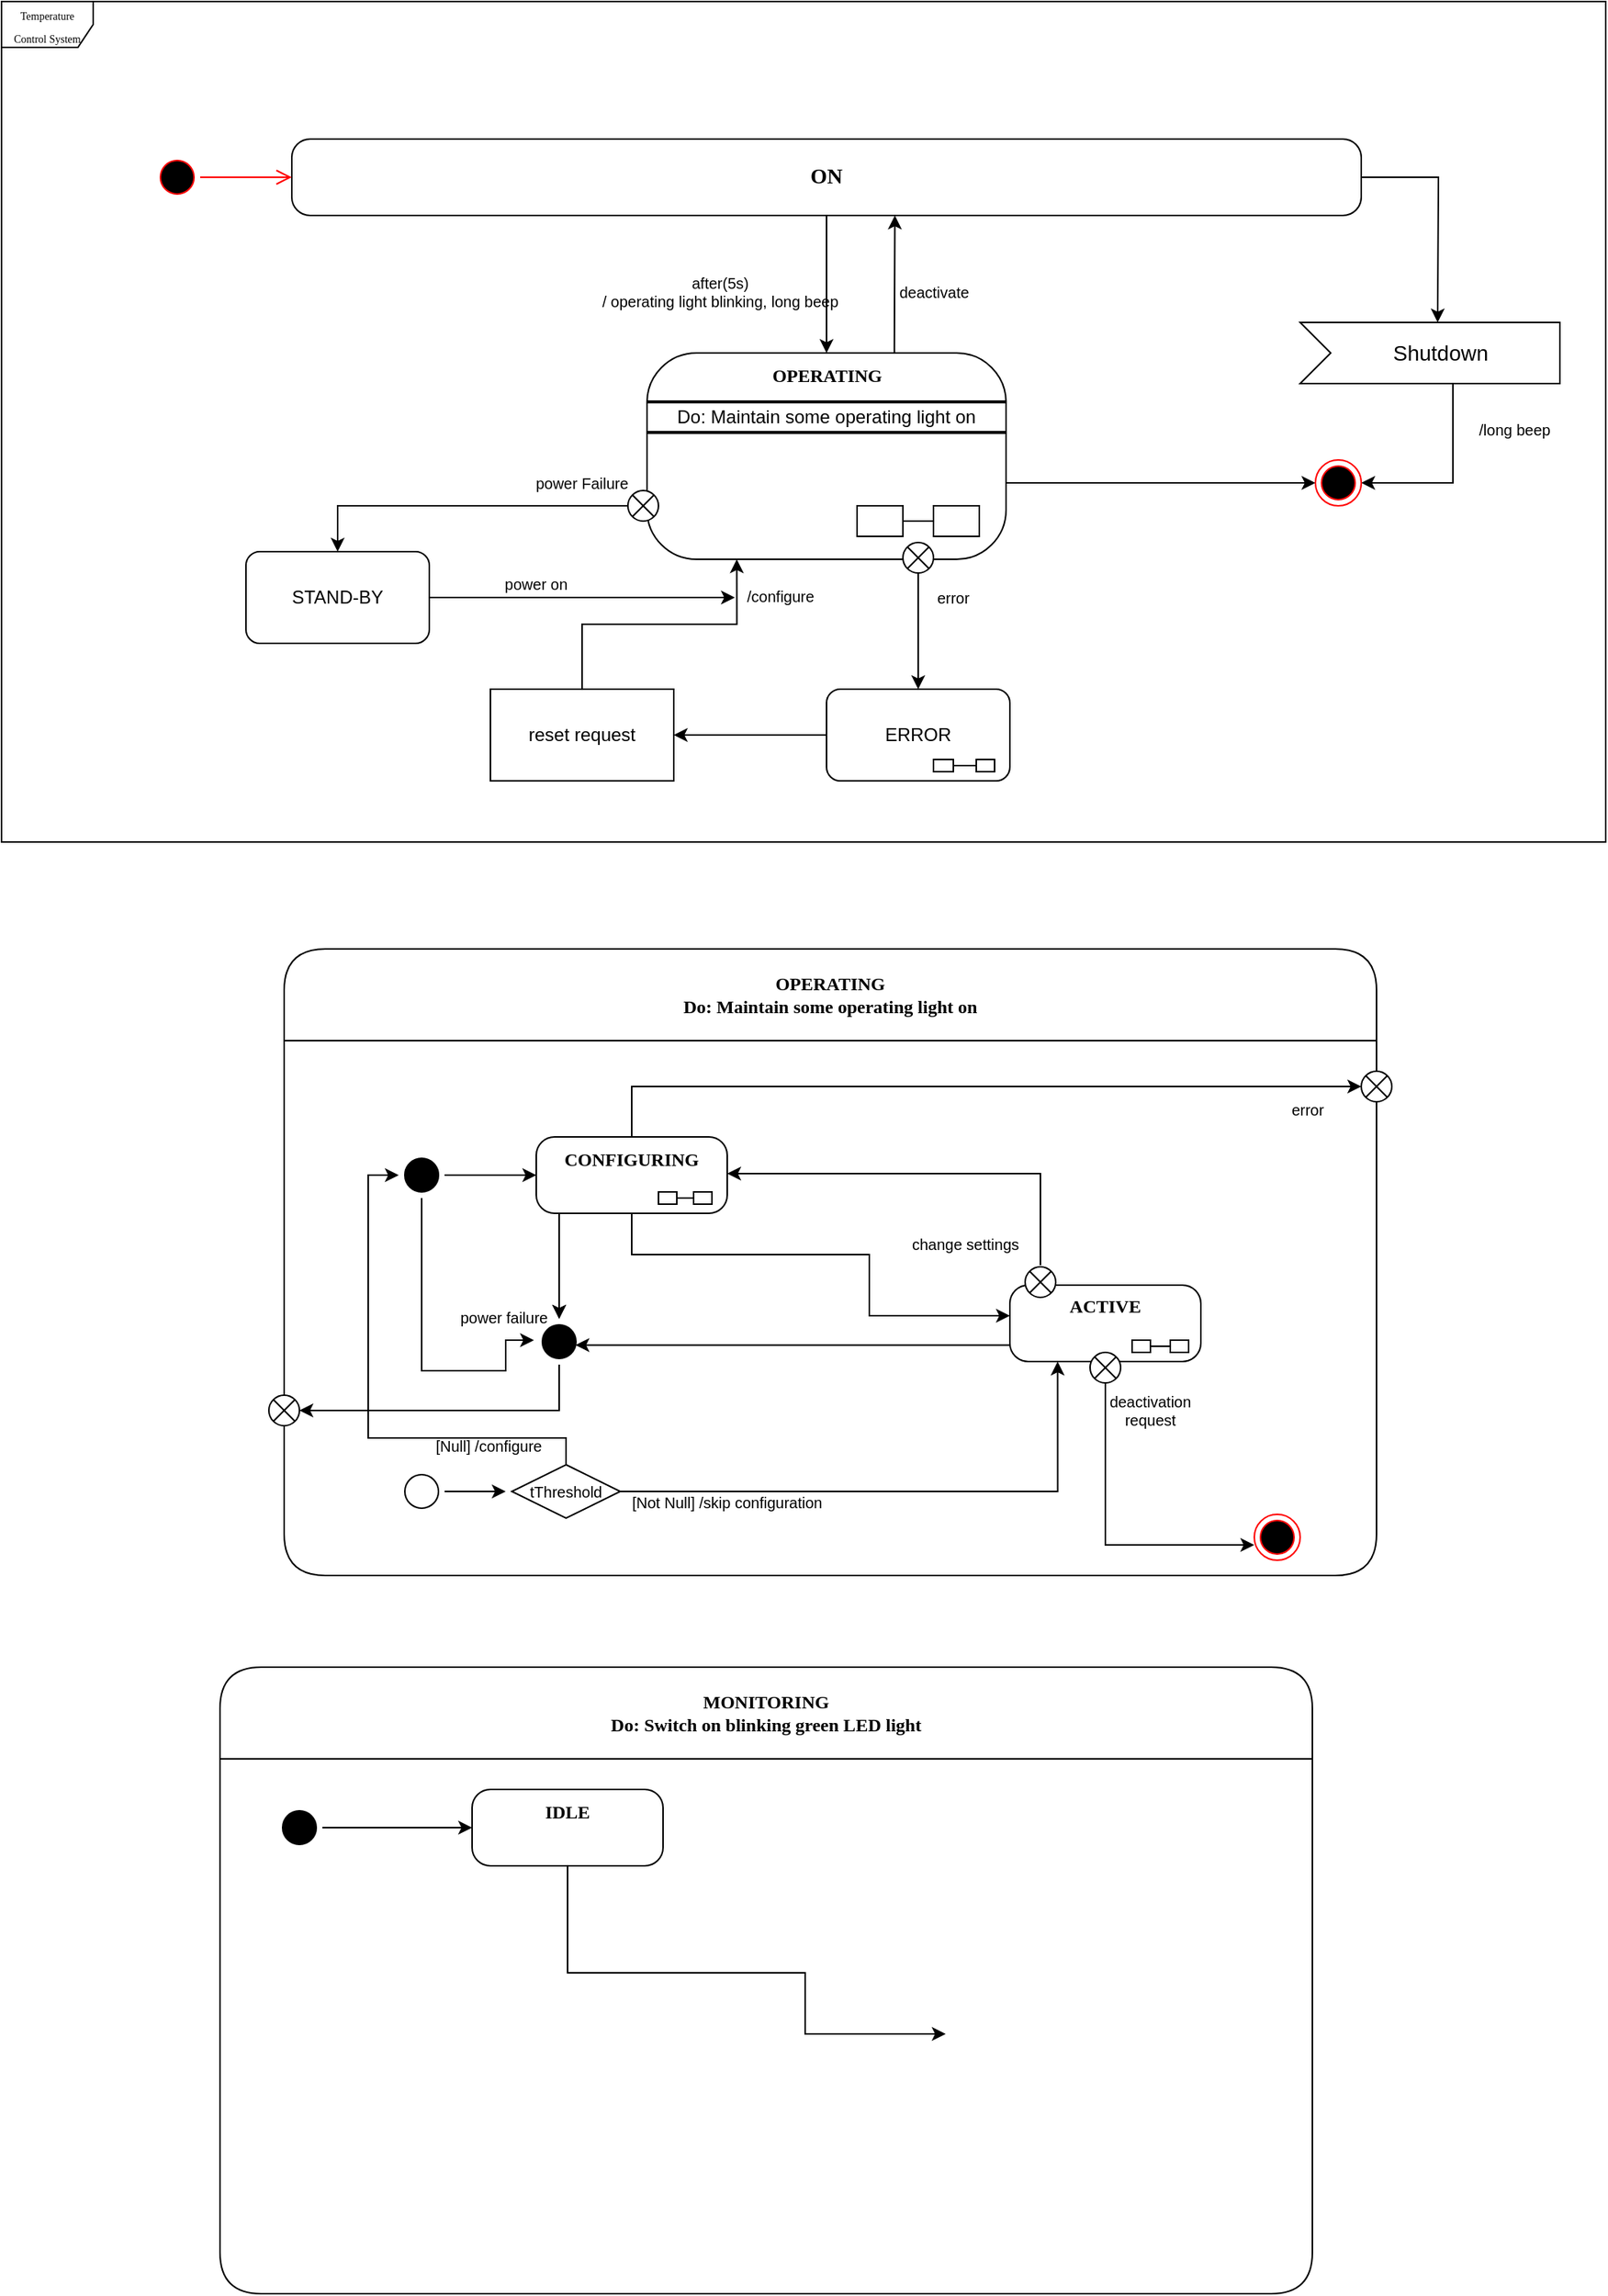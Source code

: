 <mxfile version="22.1.5" type="github">
  <diagram name="Page-1" id="58cdce13-f638-feb5-8d6f-7d28b1aa9fa0">
    <mxGraphModel dx="2074" dy="1150" grid="1" gridSize="10" guides="1" tooltips="1" connect="1" arrows="1" fold="1" page="1" pageScale="1" pageWidth="1100" pageHeight="850" background="none" math="0" shadow="0">
      <root>
        <mxCell id="0" />
        <mxCell id="1" parent="0" />
        <mxCell id="2a3bc250acf0617d-7" value="OPERATING&lt;br&gt;Do: Maintain some operating light on" style="swimlane;whiteSpace=wrap;html=1;rounded=1;shadow=0;comic=0;labelBackgroundColor=none;strokeWidth=1;fontFamily=Verdana;fontSize=12;align=center;startSize=60;movable=1;resizable=1;rotatable=1;deletable=1;editable=1;locked=0;connectable=1;" parent="1" vertex="1">
          <mxGeometry x="235" y="650" width="715" height="410" as="geometry" />
        </mxCell>
        <mxCell id="24f968d109e7d6b4-3" value="" style="ellipse;html=1;shape=endState;fillColor=#000000;strokeColor=#ff0000;rounded=1;shadow=0;comic=0;labelBackgroundColor=none;fontFamily=Verdana;fontSize=12;fontColor=#000000;align=center;" parent="2a3bc250acf0617d-7" vertex="1">
          <mxGeometry x="635" y="370" width="30" height="30" as="geometry" />
        </mxCell>
        <mxCell id="eEUmyQ6LWfkimTGJbPlA-133" style="edgeStyle=orthogonalEdgeStyle;rounded=0;orthogonalLoop=1;jettySize=auto;html=1;" parent="2a3bc250acf0617d-7" source="2a3bc250acf0617d-3" target="eEUmyQ6LWfkimTGJbPlA-125" edge="1">
          <mxGeometry relative="1" as="geometry" />
        </mxCell>
        <mxCell id="eEUmyQ6LWfkimTGJbPlA-137" style="edgeStyle=orthogonalEdgeStyle;rounded=0;orthogonalLoop=1;jettySize=auto;html=1;entryX=0.75;entryY=1;entryDx=0;entryDy=0;" parent="2a3bc250acf0617d-7" source="2a3bc250acf0617d-3" target="eEUmyQ6LWfkimTGJbPlA-121" edge="1">
          <mxGeometry relative="1" as="geometry">
            <Array as="points">
              <mxPoint x="90" y="276" />
              <mxPoint x="145" y="276" />
              <mxPoint x="145" y="256" />
            </Array>
          </mxGeometry>
        </mxCell>
        <mxCell id="2a3bc250acf0617d-3" value="" style="ellipse;html=1;shape=startState;fillColor=#000000;strokeColor=#000000;rounded=1;shadow=0;comic=0;labelBackgroundColor=none;fontFamily=Verdana;fontSize=12;fontColor=#000000;align=center;direction=south;" parent="2a3bc250acf0617d-7" vertex="1">
          <mxGeometry x="75" y="133" width="30" height="30" as="geometry" />
        </mxCell>
        <mxCell id="eEUmyQ6LWfkimTGJbPlA-141" style="edgeStyle=orthogonalEdgeStyle;rounded=0;orthogonalLoop=1;jettySize=auto;html=1;" parent="2a3bc250acf0617d-7" source="eEUmyQ6LWfkimTGJbPlA-82" edge="1">
          <mxGeometry relative="1" as="geometry">
            <mxPoint x="145" y="355" as="targetPoint" />
          </mxGeometry>
        </mxCell>
        <mxCell id="eEUmyQ6LWfkimTGJbPlA-82" value="" style="ellipse;html=1;shape=startState;fillColor=none;strokeColor=#000000;rounded=1;shadow=0;comic=0;labelBackgroundColor=none;fontFamily=Verdana;fontSize=12;fontColor=#000000;align=center;direction=south;" parent="2a3bc250acf0617d-7" vertex="1">
          <mxGeometry x="75" y="340" width="30" height="30" as="geometry" />
        </mxCell>
        <mxCell id="eEUmyQ6LWfkimTGJbPlA-132" style="edgeStyle=orthogonalEdgeStyle;rounded=0;orthogonalLoop=1;jettySize=auto;html=1;" parent="2a3bc250acf0617d-7" source="eEUmyQ6LWfkimTGJbPlA-83" target="eEUmyQ6LWfkimTGJbPlA-125" edge="1">
          <mxGeometry relative="1" as="geometry">
            <Array as="points">
              <mxPoint x="180" y="180" />
              <mxPoint x="180" y="180" />
            </Array>
          </mxGeometry>
        </mxCell>
        <mxCell id="eEUmyQ6LWfkimTGJbPlA-83" value="&lt;span style=&quot;font-size: 14px;&quot;&gt;&lt;b style=&quot;font-size: 12px;&quot;&gt;CONFIGURING&lt;/b&gt;&lt;/span&gt;" style="rounded=1;whiteSpace=wrap;html=1;arcSize=24;shadow=0;comic=0;labelBackgroundColor=none;fontFamily=Verdana;fontSize=12;align=center;verticalAlign=top;horizontal=1;points=[[0,0,0,0,0],[0,0.25,0,0,0],[0,0.5,0,0,0],[0,0.75,0,0,0],[0,1,0,0,0],[0.25,0,0,0,0],[0.25,1,0,0,0],[0.5,0,0,0,0],[0.5,1,0,0,0],[0.75,0,0,0,0],[0.75,1,0,0,0],[1,0,0,0,0],[1,0.25,0,0,0],[1,0.5,0,0,0],[1,0.75,0,0,0],[1,1,0,0,0]];" parent="2a3bc250acf0617d-7" vertex="1">
          <mxGeometry x="165" y="123" width="125" height="50" as="geometry" />
        </mxCell>
        <mxCell id="eEUmyQ6LWfkimTGJbPlA-86" style="edgeStyle=orthogonalEdgeStyle;rounded=0;orthogonalLoop=1;jettySize=auto;html=1;endArrow=none;endFill=0;" parent="2a3bc250acf0617d-7" source="eEUmyQ6LWfkimTGJbPlA-84" target="eEUmyQ6LWfkimTGJbPlA-85" edge="1">
          <mxGeometry relative="1" as="geometry" />
        </mxCell>
        <mxCell id="eEUmyQ6LWfkimTGJbPlA-84" value="" style="rounded=0;whiteSpace=wrap;html=1;" parent="2a3bc250acf0617d-7" vertex="1">
          <mxGeometry x="245" y="159" width="12" height="8" as="geometry" />
        </mxCell>
        <mxCell id="eEUmyQ6LWfkimTGJbPlA-85" value="" style="rounded=0;whiteSpace=wrap;html=1;" parent="2a3bc250acf0617d-7" vertex="1">
          <mxGeometry x="268" y="159" width="12" height="8" as="geometry" />
        </mxCell>
        <mxCell id="eEUmyQ6LWfkimTGJbPlA-92" value="error" style="text;html=1;strokeColor=none;fillColor=none;align=center;verticalAlign=middle;whiteSpace=wrap;rounded=0;fontSize=10;" parent="2a3bc250acf0617d-7" vertex="1">
          <mxGeometry x="635" y="90" width="70" height="30" as="geometry" />
        </mxCell>
        <mxCell id="eEUmyQ6LWfkimTGJbPlA-93" style="edgeStyle=orthogonalEdgeStyle;rounded=0;orthogonalLoop=1;jettySize=auto;html=1;entryX=0;entryY=0.5;entryDx=0;entryDy=0;entryPerimeter=0;" parent="2a3bc250acf0617d-7" source="2a3bc250acf0617d-3" target="eEUmyQ6LWfkimTGJbPlA-83" edge="1">
          <mxGeometry relative="1" as="geometry" />
        </mxCell>
        <mxCell id="eEUmyQ6LWfkimTGJbPlA-97" value="&lt;b&gt;ACTIVE&lt;/b&gt;" style="rounded=1;whiteSpace=wrap;html=1;arcSize=24;shadow=0;comic=0;labelBackgroundColor=none;fontFamily=Verdana;fontSize=12;align=center;verticalAlign=top;horizontal=1;points=[[0,0,0,0,0],[0,0.25,0,0,0],[0,0.5,0,0,0],[0,0.75,0,0,0],[0,1,0,0,0],[0.25,0,0,0,0],[0.25,1,0,0,0],[0.5,0,0,0,0],[0.5,1,0,0,0],[0.75,0,0,0,0],[0.75,1,0,0,0],[1,0,0,0,0],[1,0.25,0,0,0],[1,0.5,0,0,0],[1,0.75,0,0,0],[1,1,0,0,0]];" parent="2a3bc250acf0617d-7" vertex="1">
          <mxGeometry x="475" y="220" width="125" height="50" as="geometry" />
        </mxCell>
        <mxCell id="eEUmyQ6LWfkimTGJbPlA-102" style="edgeStyle=orthogonalEdgeStyle;rounded=0;orthogonalLoop=1;jettySize=auto;html=1;entryX=0;entryY=0.5;entryDx=0;entryDy=0;endArrow=none;endFill=0;" parent="2a3bc250acf0617d-7" source="eEUmyQ6LWfkimTGJbPlA-99" target="eEUmyQ6LWfkimTGJbPlA-100" edge="1">
          <mxGeometry relative="1" as="geometry" />
        </mxCell>
        <mxCell id="eEUmyQ6LWfkimTGJbPlA-99" value="" style="rounded=0;whiteSpace=wrap;html=1;" parent="2a3bc250acf0617d-7" vertex="1">
          <mxGeometry x="555" y="256" width="12" height="8" as="geometry" />
        </mxCell>
        <mxCell id="eEUmyQ6LWfkimTGJbPlA-100" value="" style="rounded=0;whiteSpace=wrap;html=1;" parent="2a3bc250acf0617d-7" vertex="1">
          <mxGeometry x="580" y="256" width="12" height="8" as="geometry" />
        </mxCell>
        <mxCell id="eEUmyQ6LWfkimTGJbPlA-107" value="" style="shape=sumEllipse;perimeter=ellipsePerimeter;html=1;backgroundOutline=1;" parent="2a3bc250acf0617d-7" vertex="1">
          <mxGeometry x="485" y="208" width="20" height="20" as="geometry" />
        </mxCell>
        <mxCell id="eEUmyQ6LWfkimTGJbPlA-111" style="edgeStyle=orthogonalEdgeStyle;rounded=0;orthogonalLoop=1;jettySize=auto;html=1;entryX=1;entryY=0.5;entryDx=0;entryDy=0;entryPerimeter=0;" parent="2a3bc250acf0617d-7" edge="1">
          <mxGeometry relative="1" as="geometry">
            <mxPoint x="495" y="207" as="sourcePoint" />
            <mxPoint x="290" y="147" as="targetPoint" />
            <Array as="points">
              <mxPoint x="495" y="147" />
            </Array>
          </mxGeometry>
        </mxCell>
        <mxCell id="eEUmyQ6LWfkimTGJbPlA-112" value="change settings" style="text;html=1;strokeColor=none;fillColor=none;align=center;verticalAlign=middle;whiteSpace=wrap;rounded=0;fontSize=10;" parent="2a3bc250acf0617d-7" vertex="1">
          <mxGeometry x="407" y="178" width="78" height="30" as="geometry" />
        </mxCell>
        <mxCell id="eEUmyQ6LWfkimTGJbPlA-113" value="" style="shape=sumEllipse;perimeter=ellipsePerimeter;html=1;backgroundOutline=1;" parent="2a3bc250acf0617d-7" vertex="1">
          <mxGeometry x="527.5" y="264" width="20" height="20" as="geometry" />
        </mxCell>
        <mxCell id="eEUmyQ6LWfkimTGJbPlA-116" style="edgeStyle=orthogonalEdgeStyle;rounded=0;orthogonalLoop=1;jettySize=auto;html=1;entryX=-0.001;entryY=0.667;entryDx=0;entryDy=0;entryPerimeter=0;" parent="2a3bc250acf0617d-7" source="eEUmyQ6LWfkimTGJbPlA-113" target="24f968d109e7d6b4-3" edge="1">
          <mxGeometry relative="1" as="geometry">
            <Array as="points">
              <mxPoint x="537" y="390" />
            </Array>
          </mxGeometry>
        </mxCell>
        <mxCell id="eEUmyQ6LWfkimTGJbPlA-117" value="deactivation request" style="text;html=1;strokeColor=none;fillColor=none;align=center;verticalAlign=middle;whiteSpace=wrap;rounded=0;fontSize=10;" parent="2a3bc250acf0617d-7" vertex="1">
          <mxGeometry x="528" y="287" width="78" height="30" as="geometry" />
        </mxCell>
        <mxCell id="eEUmyQ6LWfkimTGJbPlA-87" value="" style="shape=sumEllipse;perimeter=ellipsePerimeter;html=1;backgroundOutline=1;" parent="2a3bc250acf0617d-7" vertex="1">
          <mxGeometry x="705" y="80" width="20" height="20" as="geometry" />
        </mxCell>
        <mxCell id="eEUmyQ6LWfkimTGJbPlA-105" style="edgeStyle=orthogonalEdgeStyle;rounded=0;orthogonalLoop=1;jettySize=auto;html=1;entryX=0;entryY=0.5;entryDx=0;entryDy=0;" parent="2a3bc250acf0617d-7" source="eEUmyQ6LWfkimTGJbPlA-83" target="eEUmyQ6LWfkimTGJbPlA-87" edge="1">
          <mxGeometry relative="1" as="geometry">
            <Array as="points">
              <mxPoint x="228" y="90" />
            </Array>
          </mxGeometry>
        </mxCell>
        <mxCell id="eEUmyQ6LWfkimTGJbPlA-121" value="power failure" style="text;html=1;strokeColor=none;fillColor=none;align=center;verticalAlign=middle;whiteSpace=wrap;rounded=0;fontSize=10;" parent="2a3bc250acf0617d-7" vertex="1">
          <mxGeometry x="105" y="226" width="78" height="30" as="geometry" />
        </mxCell>
        <mxCell id="eEUmyQ6LWfkimTGJbPlA-125" value="" style="ellipse;html=1;shape=startState;fillColor=#000000;strokeColor=#000000;rounded=1;shadow=0;comic=0;labelBackgroundColor=none;fontFamily=Verdana;fontSize=12;fontColor=#000000;align=center;direction=south;" parent="2a3bc250acf0617d-7" vertex="1">
          <mxGeometry x="165" y="242" width="30" height="30" as="geometry" />
        </mxCell>
        <mxCell id="eEUmyQ6LWfkimTGJbPlA-130" style="edgeStyle=orthogonalEdgeStyle;rounded=0;orthogonalLoop=1;jettySize=auto;html=1;entryX=0;entryY=0.4;entryDx=0;entryDy=0;entryPerimeter=0;" parent="2a3bc250acf0617d-7" source="eEUmyQ6LWfkimTGJbPlA-83" target="eEUmyQ6LWfkimTGJbPlA-97" edge="1">
          <mxGeometry relative="1" as="geometry">
            <Array as="points">
              <mxPoint x="228" y="200" />
              <mxPoint x="383" y="200" />
              <mxPoint x="383" y="240" />
            </Array>
          </mxGeometry>
        </mxCell>
        <mxCell id="eEUmyQ6LWfkimTGJbPlA-131" style="edgeStyle=orthogonalEdgeStyle;rounded=0;orthogonalLoop=1;jettySize=auto;html=1;entryX=0.574;entryY=0.144;entryDx=0;entryDy=0;entryPerimeter=0;" parent="2a3bc250acf0617d-7" source="eEUmyQ6LWfkimTGJbPlA-97" target="eEUmyQ6LWfkimTGJbPlA-125" edge="1">
          <mxGeometry relative="1" as="geometry">
            <Array as="points">
              <mxPoint x="221" y="260" />
            </Array>
          </mxGeometry>
        </mxCell>
        <mxCell id="eEUmyQ6LWfkimTGJbPlA-142" style="edgeStyle=orthogonalEdgeStyle;rounded=0;orthogonalLoop=1;jettySize=auto;html=1;entryX=0.5;entryY=1;entryDx=0;entryDy=0;" parent="2a3bc250acf0617d-7" source="eEUmyQ6LWfkimTGJbPlA-139" target="2a3bc250acf0617d-3" edge="1">
          <mxGeometry relative="1" as="geometry">
            <Array as="points">
              <mxPoint x="185" y="320" />
              <mxPoint x="55" y="320" />
              <mxPoint x="55" y="148" />
            </Array>
          </mxGeometry>
        </mxCell>
        <mxCell id="eEUmyQ6LWfkimTGJbPlA-139" value="tThreshold" style="rhombus;whiteSpace=wrap;html=1;fontSize=10;" parent="2a3bc250acf0617d-7" vertex="1">
          <mxGeometry x="149" y="337.5" width="71" height="35" as="geometry" />
        </mxCell>
        <mxCell id="eEUmyQ6LWfkimTGJbPlA-143" value="[Null] /configure" style="text;html=1;strokeColor=none;fillColor=none;align=center;verticalAlign=middle;whiteSpace=wrap;rounded=0;fontSize=10;" parent="2a3bc250acf0617d-7" vertex="1">
          <mxGeometry x="95" y="310" width="78" height="30" as="geometry" />
        </mxCell>
        <mxCell id="eEUmyQ6LWfkimTGJbPlA-144" value="[Not Null] /skip configuration" style="text;html=1;strokeColor=none;fillColor=none;align=center;verticalAlign=middle;whiteSpace=wrap;rounded=0;fontSize=10;" parent="2a3bc250acf0617d-7" vertex="1">
          <mxGeometry x="220" y="347" width="140" height="30" as="geometry" />
        </mxCell>
        <mxCell id="eEUmyQ6LWfkimTGJbPlA-145" style="edgeStyle=orthogonalEdgeStyle;rounded=0;orthogonalLoop=1;jettySize=auto;html=1;entryX=0.25;entryY=1;entryDx=0;entryDy=0;entryPerimeter=0;" parent="2a3bc250acf0617d-7" source="eEUmyQ6LWfkimTGJbPlA-139" target="eEUmyQ6LWfkimTGJbPlA-97" edge="1">
          <mxGeometry relative="1" as="geometry" />
        </mxCell>
        <mxCell id="2a3bc250acf0617d-8" value="&lt;font style=&quot;font-size: 7px;&quot;&gt;Temperature Control System&lt;/font&gt;" style="shape=umlFrame;whiteSpace=wrap;html=1;rounded=1;shadow=0;comic=0;labelBackgroundColor=none;strokeWidth=1;fontFamily=Verdana;fontSize=12;align=center;movable=0;resizable=0;rotatable=0;deletable=0;editable=0;locked=1;connectable=0;" parent="1" vertex="1">
          <mxGeometry x="50" y="30" width="1050" height="550" as="geometry" />
        </mxCell>
        <mxCell id="382b91b5511bd0f7-1" value="" style="ellipse;html=1;shape=startState;fillColor=#000000;strokeColor=#ff0000;rounded=1;shadow=0;comic=0;labelBackgroundColor=none;fontFamily=Verdana;fontSize=12;fontColor=#000000;align=center;direction=south;" parent="1" vertex="1">
          <mxGeometry x="150" y="130" width="30" height="30" as="geometry" />
        </mxCell>
        <mxCell id="VR2rc1K4qVtfYDRYd_YB-3" style="edgeStyle=orthogonalEdgeStyle;rounded=0;orthogonalLoop=1;jettySize=auto;html=1;" parent="1" source="382b91b5511bd0f7-6" target="VR2rc1K4qVtfYDRYd_YB-1" edge="1">
          <mxGeometry relative="1" as="geometry" />
        </mxCell>
        <mxCell id="VR2rc1K4qVtfYDRYd_YB-30" style="edgeStyle=orthogonalEdgeStyle;rounded=0;orthogonalLoop=1;jettySize=auto;html=1;" parent="1" source="382b91b5511bd0f7-6" edge="1">
          <mxGeometry relative="1" as="geometry">
            <mxPoint x="990" y="240.0" as="targetPoint" />
          </mxGeometry>
        </mxCell>
        <mxCell id="382b91b5511bd0f7-6" value="&lt;font style=&quot;font-size: 14px;&quot;&gt;&lt;b&gt;ON&lt;/b&gt;&lt;/font&gt;" style="rounded=1;whiteSpace=wrap;html=1;arcSize=24;shadow=0;comic=0;labelBackgroundColor=none;fontFamily=Verdana;fontSize=12;align=center;" parent="1" vertex="1">
          <mxGeometry x="240" y="120" width="700" height="50" as="geometry" />
        </mxCell>
        <mxCell id="2a3bc250acf0617d-9" style="edgeStyle=orthogonalEdgeStyle;html=1;labelBackgroundColor=none;endArrow=open;endSize=8;strokeColor=#ff0000;fontFamily=Verdana;fontSize=12;align=left;" parent="1" source="382b91b5511bd0f7-1" target="382b91b5511bd0f7-6" edge="1">
          <mxGeometry relative="1" as="geometry" />
        </mxCell>
        <mxCell id="VR2rc1K4qVtfYDRYd_YB-27" style="edgeStyle=orthogonalEdgeStyle;rounded=0;orthogonalLoop=1;jettySize=auto;html=1;exitX=0.689;exitY=0.011;exitDx=0;exitDy=0;exitPerimeter=0;" parent="1" source="VR2rc1K4qVtfYDRYd_YB-1" edge="1">
          <mxGeometry relative="1" as="geometry">
            <mxPoint x="634.74" y="170.0" as="targetPoint" />
            <mxPoint x="637" y="256.49" as="sourcePoint" />
            <Array as="points">
              <mxPoint x="634" y="257" />
            </Array>
          </mxGeometry>
        </mxCell>
        <mxCell id="VR2rc1K4qVtfYDRYd_YB-32" style="edgeStyle=orthogonalEdgeStyle;rounded=0;orthogonalLoop=1;jettySize=auto;html=1;" parent="1" source="VR2rc1K4qVtfYDRYd_YB-1" target="VR2rc1K4qVtfYDRYd_YB-31" edge="1">
          <mxGeometry relative="1" as="geometry">
            <Array as="points">
              <mxPoint x="770" y="345" />
              <mxPoint x="770" y="345" />
            </Array>
          </mxGeometry>
        </mxCell>
        <mxCell id="VR2rc1K4qVtfYDRYd_YB-1" value="&lt;span style=&quot;font-size: 14px;&quot;&gt;&lt;b style=&quot;font-size: 12px;&quot;&gt;OPERATING&lt;/b&gt;&lt;/span&gt;" style="rounded=1;whiteSpace=wrap;html=1;arcSize=24;shadow=0;comic=0;labelBackgroundColor=none;fontFamily=Verdana;fontSize=12;align=center;verticalAlign=top;horizontal=1;points=[[0,0,0,0,0],[0,0.25,0,0,0],[0,0.5,0,0,0],[0,0.75,0,0,0],[0,1,0,0,0],[0.25,0,0,0,0],[0.25,1,0,0,0],[0.5,0,0,0,0],[0.5,1,0,0,0],[0.75,0,0,0,0],[0.75,1,0,0,0],[1,0,0,0,0],[1,0.25,0,0,0],[1,0.5,0,0,0],[1,0.75,0,0,0],[1,1,0,0,0]];" parent="1" vertex="1">
          <mxGeometry x="472.5" y="260" width="235" height="135" as="geometry" />
        </mxCell>
        <mxCell id="VR2rc1K4qVtfYDRYd_YB-6" style="edgeStyle=orthogonalEdgeStyle;rounded=0;orthogonalLoop=1;jettySize=auto;html=1;endArrow=none;endFill=0;" parent="1" source="VR2rc1K4qVtfYDRYd_YB-4" target="VR2rc1K4qVtfYDRYd_YB-5" edge="1">
          <mxGeometry relative="1" as="geometry" />
        </mxCell>
        <mxCell id="VR2rc1K4qVtfYDRYd_YB-4" value="" style="rounded=0;whiteSpace=wrap;html=1;" parent="1" vertex="1">
          <mxGeometry x="610" y="360" width="30" height="20" as="geometry" />
        </mxCell>
        <mxCell id="VR2rc1K4qVtfYDRYd_YB-5" value="" style="rounded=0;whiteSpace=wrap;html=1;" parent="1" vertex="1">
          <mxGeometry x="660" y="360" width="30" height="20" as="geometry" />
        </mxCell>
        <mxCell id="VR2rc1K4qVtfYDRYd_YB-23" value="after(5s)&lt;br style=&quot;font-size: 10px;&quot;&gt;/ operating light blinking, long beep" style="text;strokeColor=none;fillColor=none;html=1;fontSize=10;fontStyle=0;verticalAlign=middle;align=center;" parent="1" vertex="1">
          <mxGeometry x="470" y="200" width="100" height="40" as="geometry" />
        </mxCell>
        <mxCell id="VR2rc1K4qVtfYDRYd_YB-28" value="deactivate" style="text;strokeColor=none;fillColor=none;html=1;fontSize=10;fontStyle=0;verticalAlign=middle;align=center;" parent="1" vertex="1">
          <mxGeometry x="610" y="200" width="100" height="40" as="geometry" />
        </mxCell>
        <mxCell id="VR2rc1K4qVtfYDRYd_YB-29" value="Shutdown" style="html=1;shape=mxgraph.infographic.ribbonSimple;notch1=20;notch2=0;align=center;verticalAlign=middle;fontSize=14;fontStyle=0;fillColor=#FFFFFF;flipH=0;spacingRight=0;spacingLeft=14;whiteSpace=wrap;" parent="1" vertex="1">
          <mxGeometry x="900" y="240" width="170" height="40" as="geometry" />
        </mxCell>
        <mxCell id="VR2rc1K4qVtfYDRYd_YB-34" style="edgeStyle=orthogonalEdgeStyle;rounded=0;orthogonalLoop=1;jettySize=auto;html=1;" parent="1" target="VR2rc1K4qVtfYDRYd_YB-31" edge="1">
          <mxGeometry relative="1" as="geometry">
            <mxPoint x="1000" y="280" as="sourcePoint" />
            <Array as="points">
              <mxPoint x="1000" y="345" />
            </Array>
          </mxGeometry>
        </mxCell>
        <mxCell id="VR2rc1K4qVtfYDRYd_YB-31" value="" style="ellipse;html=1;shape=endState;fillColor=#000000;strokeColor=#ff0000;rounded=1;shadow=0;comic=0;labelBackgroundColor=none;fontFamily=Verdana;fontSize=12;fontColor=#000000;align=center;" parent="1" vertex="1">
          <mxGeometry x="910" y="330" width="30" height="30" as="geometry" />
        </mxCell>
        <mxCell id="VR2rc1K4qVtfYDRYd_YB-35" value="/long beep" style="text;strokeColor=none;fillColor=none;html=1;fontSize=10;fontStyle=0;verticalAlign=middle;align=center;" parent="1" vertex="1">
          <mxGeometry x="990" y="290" width="100" height="40" as="geometry" />
        </mxCell>
        <mxCell id="y5DKiDd3DmNpI3LNr2l2-5" style="edgeStyle=orthogonalEdgeStyle;rounded=0;orthogonalLoop=1;jettySize=auto;html=1;entryX=0.5;entryY=0;entryDx=0;entryDy=0;" parent="1" source="y5DKiDd3DmNpI3LNr2l2-1" target="y5DKiDd3DmNpI3LNr2l2-2" edge="1">
          <mxGeometry relative="1" as="geometry">
            <mxPoint x="330" y="410" as="targetPoint" />
          </mxGeometry>
        </mxCell>
        <mxCell id="y5DKiDd3DmNpI3LNr2l2-1" value="" style="shape=sumEllipse;perimeter=ellipsePerimeter;html=1;backgroundOutline=1;" parent="1" vertex="1">
          <mxGeometry x="460" y="350" width="20" height="20" as="geometry" />
        </mxCell>
        <mxCell id="eEUmyQ6LWfkimTGJbPlA-2" style="edgeStyle=orthogonalEdgeStyle;rounded=0;orthogonalLoop=1;jettySize=auto;html=1;" parent="1" source="y5DKiDd3DmNpI3LNr2l2-2" edge="1">
          <mxGeometry relative="1" as="geometry">
            <mxPoint x="530" y="420" as="targetPoint" />
          </mxGeometry>
        </mxCell>
        <mxCell id="y5DKiDd3DmNpI3LNr2l2-2" value="STAND-BY" style="rounded=1;whiteSpace=wrap;html=1;" parent="1" vertex="1">
          <mxGeometry x="210" y="390" width="120" height="60" as="geometry" />
        </mxCell>
        <mxCell id="y5DKiDd3DmNpI3LNr2l2-10" value="" style="line;strokeWidth=2;html=1;" parent="1" vertex="1">
          <mxGeometry x="473" y="287" width="235" height="10" as="geometry" />
        </mxCell>
        <mxCell id="y5DKiDd3DmNpI3LNr2l2-12" value="" style="line;strokeWidth=2;html=1;" parent="1" vertex="1">
          <mxGeometry x="473" y="307" width="235" height="10" as="geometry" />
        </mxCell>
        <mxCell id="y5DKiDd3DmNpI3LNr2l2-14" value="Do: Maintain some operating light on" style="text;html=1;strokeColor=none;fillColor=none;align=center;verticalAlign=middle;whiteSpace=wrap;rounded=0;" parent="1" vertex="1">
          <mxGeometry x="490" y="287" width="200" height="30" as="geometry" />
        </mxCell>
        <mxCell id="y5DKiDd3DmNpI3LNr2l2-25" style="edgeStyle=orthogonalEdgeStyle;rounded=0;orthogonalLoop=1;jettySize=auto;html=1;" parent="1" source="y5DKiDd3DmNpI3LNr2l2-15" target="y5DKiDd3DmNpI3LNr2l2-16" edge="1">
          <mxGeometry relative="1" as="geometry" />
        </mxCell>
        <mxCell id="y5DKiDd3DmNpI3LNr2l2-15" value="" style="shape=sumEllipse;perimeter=ellipsePerimeter;html=1;backgroundOutline=1;" parent="1" vertex="1">
          <mxGeometry x="640" y="384" width="20" height="20" as="geometry" />
        </mxCell>
        <mxCell id="y5DKiDd3DmNpI3LNr2l2-29" value="" style="edgeStyle=orthogonalEdgeStyle;rounded=0;orthogonalLoop=1;jettySize=auto;html=1;" parent="1" source="y5DKiDd3DmNpI3LNr2l2-16" target="y5DKiDd3DmNpI3LNr2l2-28" edge="1">
          <mxGeometry relative="1" as="geometry" />
        </mxCell>
        <mxCell id="y5DKiDd3DmNpI3LNr2l2-16" value="ERROR" style="rounded=1;whiteSpace=wrap;html=1;" parent="1" vertex="1">
          <mxGeometry x="590" y="480" width="120" height="60" as="geometry" />
        </mxCell>
        <mxCell id="y5DKiDd3DmNpI3LNr2l2-23" style="edgeStyle=orthogonalEdgeStyle;rounded=0;orthogonalLoop=1;jettySize=auto;html=1;entryX=0;entryY=0.5;entryDx=0;entryDy=0;endArrow=none;endFill=0;" parent="1" source="y5DKiDd3DmNpI3LNr2l2-21" target="y5DKiDd3DmNpI3LNr2l2-22" edge="1">
          <mxGeometry relative="1" as="geometry" />
        </mxCell>
        <mxCell id="y5DKiDd3DmNpI3LNr2l2-21" value="" style="rounded=0;whiteSpace=wrap;html=1;" parent="1" vertex="1">
          <mxGeometry x="660" y="526" width="13" height="8" as="geometry" />
        </mxCell>
        <mxCell id="y5DKiDd3DmNpI3LNr2l2-22" value="" style="rounded=0;whiteSpace=wrap;html=1;" parent="1" vertex="1">
          <mxGeometry x="688" y="526" width="12" height="8" as="geometry" />
        </mxCell>
        <mxCell id="y5DKiDd3DmNpI3LNr2l2-28" value="reset request" style="rounded=0;whiteSpace=wrap;html=1;" parent="1" vertex="1">
          <mxGeometry x="370" y="480" width="120" height="60" as="geometry" />
        </mxCell>
        <mxCell id="y5DKiDd3DmNpI3LNr2l2-30" style="edgeStyle=orthogonalEdgeStyle;rounded=0;orthogonalLoop=1;jettySize=auto;html=1;entryX=0.25;entryY=1;entryDx=0;entryDy=0;entryPerimeter=0;" parent="1" source="y5DKiDd3DmNpI3LNr2l2-28" target="VR2rc1K4qVtfYDRYd_YB-1" edge="1">
          <mxGeometry relative="1" as="geometry" />
        </mxCell>
        <mxCell id="y5DKiDd3DmNpI3LNr2l2-32" value="/configure" style="text;html=1;strokeColor=none;fillColor=none;align=center;verticalAlign=middle;whiteSpace=wrap;rounded=0;fontSize=10;" parent="1" vertex="1">
          <mxGeometry x="530" y="404" width="60" height="30" as="geometry" />
        </mxCell>
        <mxCell id="y5DKiDd3DmNpI3LNr2l2-33" value="power Failure" style="text;html=1;strokeColor=none;fillColor=none;align=center;verticalAlign=middle;whiteSpace=wrap;rounded=0;fontSize=10;" parent="1" vertex="1">
          <mxGeometry x="395" y="330" width="70" height="30" as="geometry" />
        </mxCell>
        <mxCell id="y5DKiDd3DmNpI3LNr2l2-34" value="error" style="text;html=1;strokeColor=none;fillColor=none;align=center;verticalAlign=middle;whiteSpace=wrap;rounded=0;fontSize=10;" parent="1" vertex="1">
          <mxGeometry x="637.5" y="405" width="70" height="30" as="geometry" />
        </mxCell>
        <mxCell id="eEUmyQ6LWfkimTGJbPlA-3" value="power on" style="text;html=1;strokeColor=none;fillColor=none;align=center;verticalAlign=middle;whiteSpace=wrap;rounded=0;fontSize=10;" parent="1" vertex="1">
          <mxGeometry x="370" y="396" width="60" height="30" as="geometry" />
        </mxCell>
        <mxCell id="eEUmyQ6LWfkimTGJbPlA-118" value="" style="shape=sumEllipse;perimeter=ellipsePerimeter;html=1;backgroundOutline=1;" parent="1" vertex="1">
          <mxGeometry x="225" y="942" width="20" height="20" as="geometry" />
        </mxCell>
        <mxCell id="eEUmyQ6LWfkimTGJbPlA-138" style="edgeStyle=orthogonalEdgeStyle;rounded=0;orthogonalLoop=1;jettySize=auto;html=1;entryX=1;entryY=0.5;entryDx=0;entryDy=0;" parent="1" edge="1">
          <mxGeometry relative="1" as="geometry">
            <mxPoint x="415" y="922" as="sourcePoint" />
            <mxPoint x="245" y="952" as="targetPoint" />
            <Array as="points">
              <mxPoint x="415" y="952" />
            </Array>
          </mxGeometry>
        </mxCell>
        <mxCell id="-XClrdeQRwoPwu8GjmAL-3" value="MONITORING&lt;br&gt;Do: Switch on blinking green LED light" style="swimlane;whiteSpace=wrap;html=1;rounded=1;shadow=0;comic=0;labelBackgroundColor=none;strokeWidth=1;fontFamily=Verdana;fontSize=12;align=center;startSize=60;movable=1;resizable=1;rotatable=1;deletable=1;editable=1;locked=0;connectable=1;" vertex="1" parent="1">
          <mxGeometry x="193" y="1120" width="715" height="410" as="geometry" />
        </mxCell>
        <mxCell id="-XClrdeQRwoPwu8GjmAL-7" value="" style="ellipse;html=1;shape=startState;fillColor=#000000;strokeColor=#000000;rounded=1;shadow=0;comic=0;labelBackgroundColor=none;fontFamily=Verdana;fontSize=12;fontColor=#000000;align=center;direction=south;" vertex="1" parent="-XClrdeQRwoPwu8GjmAL-3">
          <mxGeometry x="37" y="90" width="30" height="30" as="geometry" />
        </mxCell>
        <mxCell id="-XClrdeQRwoPwu8GjmAL-11" value="&lt;span style=&quot;font-size: 14px;&quot;&gt;&lt;b style=&quot;font-size: 12px;&quot;&gt;IDLE&lt;/b&gt;&lt;/span&gt;" style="rounded=1;whiteSpace=wrap;html=1;arcSize=24;shadow=0;comic=0;labelBackgroundColor=none;fontFamily=Verdana;fontSize=12;align=center;verticalAlign=top;horizontal=1;points=[[0,0,0,0,0],[0,0.25,0,0,0],[0,0.5,0,0,0],[0,0.75,0,0,0],[0,1,0,0,0],[0.25,0,0,0,0],[0.25,1,0,0,0],[0.5,0,0,0,0],[0.5,1,0,0,0],[0.75,0,0,0,0],[0.75,1,0,0,0],[1,0,0,0,0],[1,0.25,0,0,0],[1,0.5,0,0,0],[1,0.75,0,0,0],[1,1,0,0,0]];" vertex="1" parent="-XClrdeQRwoPwu8GjmAL-3">
          <mxGeometry x="165" y="80" width="125" height="50" as="geometry" />
        </mxCell>
        <mxCell id="-XClrdeQRwoPwu8GjmAL-16" style="edgeStyle=orthogonalEdgeStyle;rounded=0;orthogonalLoop=1;jettySize=auto;html=1;entryX=0;entryY=0.5;entryDx=0;entryDy=0;entryPerimeter=0;" edge="1" parent="-XClrdeQRwoPwu8GjmAL-3" source="-XClrdeQRwoPwu8GjmAL-7" target="-XClrdeQRwoPwu8GjmAL-11">
          <mxGeometry relative="1" as="geometry">
            <Array as="points">
              <mxPoint x="165" y="105" />
            </Array>
          </mxGeometry>
        </mxCell>
        <mxCell id="-XClrdeQRwoPwu8GjmAL-31" style="edgeStyle=orthogonalEdgeStyle;rounded=0;orthogonalLoop=1;jettySize=auto;html=1;entryX=0;entryY=0.4;entryDx=0;entryDy=0;entryPerimeter=0;" edge="1" parent="-XClrdeQRwoPwu8GjmAL-3" source="-XClrdeQRwoPwu8GjmAL-11">
          <mxGeometry relative="1" as="geometry">
            <Array as="points">
              <mxPoint x="228" y="200" />
              <mxPoint x="383" y="200" />
              <mxPoint x="383" y="240" />
            </Array>
            <mxPoint x="475" y="240" as="targetPoint" />
          </mxGeometry>
        </mxCell>
      </root>
    </mxGraphModel>
  </diagram>
</mxfile>
